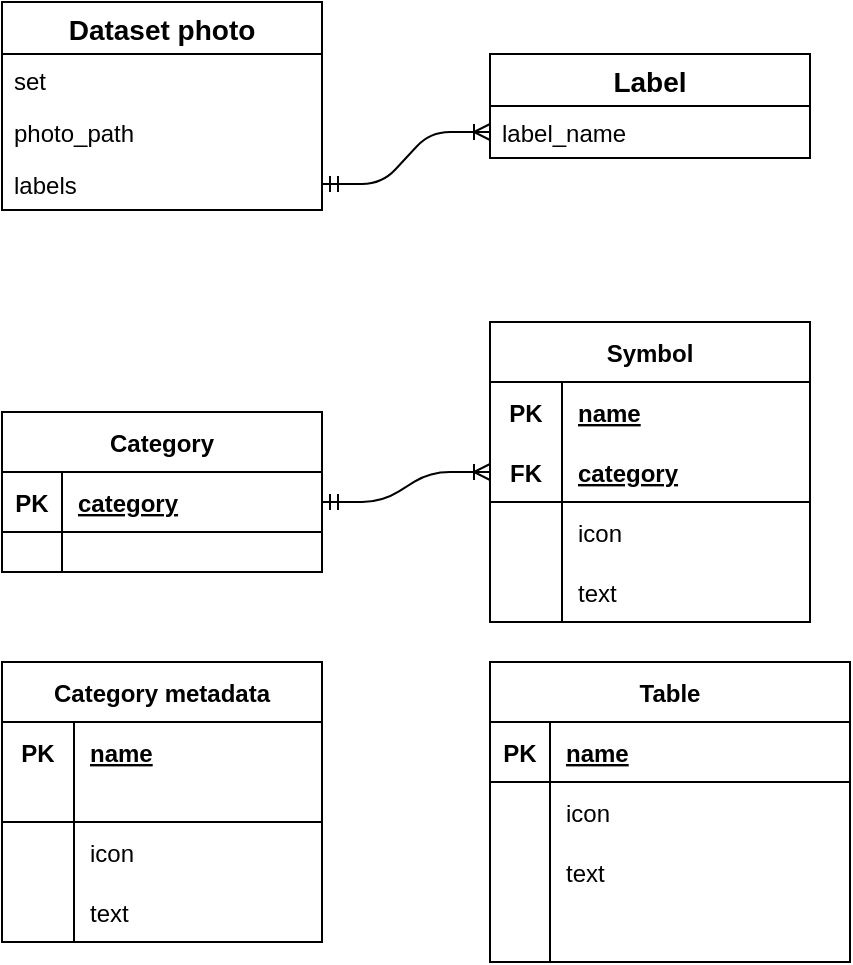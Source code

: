 <mxfile version="13.2.6"><diagram id="Rx7N6zidjXxfs_P0TM5f" name="Page-1"><mxGraphModel dx="1662" dy="830" grid="1" gridSize="10" guides="1" tooltips="1" connect="1" arrows="1" fold="1" page="1" pageScale="1" pageWidth="827" pageHeight="1169" math="0" shadow="0"><root><mxCell id="0"/><mxCell id="1" parent="0"/><mxCell id="H_DAZQA3-PfFQfjXanhi-14" value="" style="edgeStyle=entityRelationEdgeStyle;fontSize=12;html=1;endArrow=ERoneToMany;startArrow=ERmandOne;exitX=1;exitY=0.5;exitDx=0;exitDy=0;entryX=0;entryY=0.75;entryDx=0;entryDy=0;" parent="1" source="H_DAZQA3-PfFQfjXanhi-4" target="H_DAZQA3-PfFQfjXanhi-9" edge="1"><mxGeometry width="100" height="100" relative="1" as="geometry"><mxPoint x="320" y="120" as="sourcePoint"/><mxPoint x="310" y="190" as="targetPoint"/></mxGeometry></mxCell><mxCell id="H_DAZQA3-PfFQfjXanhi-1" value="Dataset photo" style="swimlane;fontStyle=1;childLayout=stackLayout;horizontal=1;startSize=26;horizontalStack=0;resizeParent=1;resizeParentMax=0;resizeLast=0;collapsible=1;marginBottom=0;align=center;fontSize=14;" parent="1" vertex="1"><mxGeometry x="90" y="60" width="160" height="104" as="geometry"/></mxCell><mxCell id="H_DAZQA3-PfFQfjXanhi-2" value="set" style="text;strokeColor=none;fillColor=none;spacingLeft=4;spacingRight=4;overflow=hidden;rotatable=0;points=[[0,0.5],[1,0.5]];portConstraint=eastwest;fontSize=12;" parent="H_DAZQA3-PfFQfjXanhi-1" vertex="1"><mxGeometry y="26" width="160" height="26" as="geometry"/></mxCell><mxCell id="H_DAZQA3-PfFQfjXanhi-3" value="photo_path" style="text;strokeColor=none;fillColor=none;spacingLeft=4;spacingRight=4;overflow=hidden;rotatable=0;points=[[0,0.5],[1,0.5]];portConstraint=eastwest;fontSize=12;" parent="H_DAZQA3-PfFQfjXanhi-1" vertex="1"><mxGeometry y="52" width="160" height="26" as="geometry"/></mxCell><mxCell id="H_DAZQA3-PfFQfjXanhi-4" value="labels" style="text;strokeColor=none;fillColor=none;spacingLeft=4;spacingRight=4;overflow=hidden;rotatable=0;points=[[0,0.5],[1,0.5]];portConstraint=eastwest;fontSize=12;" parent="H_DAZQA3-PfFQfjXanhi-1" vertex="1"><mxGeometry y="78" width="160" height="26" as="geometry"/></mxCell><mxCell id="H_DAZQA3-PfFQfjXanhi-9" value="Label" style="swimlane;fontStyle=1;childLayout=stackLayout;horizontal=1;startSize=26;horizontalStack=0;resizeParent=1;resizeParentMax=0;resizeLast=0;collapsible=1;marginBottom=0;align=center;fontSize=14;" parent="1" vertex="1"><mxGeometry x="334" y="86" width="160" height="52" as="geometry"/></mxCell><mxCell id="H_DAZQA3-PfFQfjXanhi-10" value="label_name" style="text;strokeColor=none;fillColor=none;spacingLeft=4;spacingRight=4;overflow=hidden;rotatable=0;points=[[0,0.5],[1,0.5]];portConstraint=eastwest;fontSize=12;" parent="H_DAZQA3-PfFQfjXanhi-9" vertex="1"><mxGeometry y="26" width="160" height="26" as="geometry"/></mxCell><mxCell id="H_DAZQA3-PfFQfjXanhi-65" value="" style="edgeStyle=entityRelationEdgeStyle;fontSize=12;html=1;endArrow=ERoneToMany;startArrow=ERmandOne;exitX=1;exitY=0.5;exitDx=0;exitDy=0;entryX=0;entryY=0.5;entryDx=0;entryDy=0;" parent="1" source="H_DAZQA3-PfFQfjXanhi-17" target="H_DAZQA3-PfFQfjXanhi-47" edge="1"><mxGeometry width="100" height="100" relative="1" as="geometry"><mxPoint x="250" y="151" as="sourcePoint"/><mxPoint x="334" y="125" as="targetPoint"/></mxGeometry></mxCell><mxCell id="H_DAZQA3-PfFQfjXanhi-16" value="Category" style="shape=table;startSize=30;container=1;collapsible=1;childLayout=tableLayout;fixedRows=1;rowLines=0;fontStyle=1;align=center;resizeLast=1;" parent="1" vertex="1"><mxGeometry x="90" y="265" width="160" height="80" as="geometry"/></mxCell><mxCell id="H_DAZQA3-PfFQfjXanhi-17" value="" style="shape=partialRectangle;collapsible=0;dropTarget=0;pointerEvents=0;fillColor=none;top=0;left=0;bottom=1;right=0;points=[[0,0.5],[1,0.5]];portConstraint=eastwest;" parent="H_DAZQA3-PfFQfjXanhi-16" vertex="1"><mxGeometry y="30" width="160" height="30" as="geometry"/></mxCell><mxCell id="H_DAZQA3-PfFQfjXanhi-18" value="PK" style="shape=partialRectangle;connectable=0;fillColor=none;top=0;left=0;bottom=0;right=0;fontStyle=1;overflow=hidden;" parent="H_DAZQA3-PfFQfjXanhi-17" vertex="1"><mxGeometry width="30" height="30" as="geometry"/></mxCell><mxCell id="H_DAZQA3-PfFQfjXanhi-19" value="category" style="shape=partialRectangle;connectable=0;fillColor=none;top=0;left=0;bottom=0;right=0;align=left;spacingLeft=6;fontStyle=5;overflow=hidden;" parent="H_DAZQA3-PfFQfjXanhi-17" vertex="1"><mxGeometry x="30" width="130" height="30" as="geometry"/></mxCell><mxCell id="H_DAZQA3-PfFQfjXanhi-23" value="" style="shape=partialRectangle;collapsible=0;dropTarget=0;pointerEvents=0;fillColor=none;top=0;left=0;bottom=0;right=0;points=[[0,0.5],[1,0.5]];portConstraint=eastwest;" parent="H_DAZQA3-PfFQfjXanhi-16" vertex="1"><mxGeometry y="60" width="160" height="20" as="geometry"/></mxCell><mxCell id="H_DAZQA3-PfFQfjXanhi-24" value="" style="shape=partialRectangle;connectable=0;fillColor=none;top=0;left=0;bottom=0;right=0;editable=1;overflow=hidden;" parent="H_DAZQA3-PfFQfjXanhi-23" vertex="1"><mxGeometry width="30" height="20" as="geometry"/></mxCell><mxCell id="H_DAZQA3-PfFQfjXanhi-25" value="" style="shape=partialRectangle;connectable=0;fillColor=none;top=0;left=0;bottom=0;right=0;align=left;spacingLeft=6;overflow=hidden;" parent="H_DAZQA3-PfFQfjXanhi-23" vertex="1"><mxGeometry x="30" width="130" height="20" as="geometry"/></mxCell><mxCell id="H_DAZQA3-PfFQfjXanhi-43" value="Symbol" style="shape=table;startSize=30;container=1;collapsible=1;childLayout=tableLayout;fixedRows=1;rowLines=0;fontStyle=1;align=center;resizeLast=1;" parent="1" vertex="1"><mxGeometry x="334" y="220" width="160" height="150" as="geometry"/></mxCell><mxCell id="H_DAZQA3-PfFQfjXanhi-44" value="" style="shape=partialRectangle;collapsible=0;dropTarget=0;pointerEvents=0;fillColor=none;top=0;left=0;bottom=0;right=0;points=[[0,0.5],[1,0.5]];portConstraint=eastwest;" parent="H_DAZQA3-PfFQfjXanhi-43" vertex="1"><mxGeometry y="30" width="160" height="30" as="geometry"/></mxCell><mxCell id="H_DAZQA3-PfFQfjXanhi-45" value="PK" style="shape=partialRectangle;connectable=0;fillColor=none;top=0;left=0;bottom=0;right=0;fontStyle=1;overflow=hidden;" parent="H_DAZQA3-PfFQfjXanhi-44" vertex="1"><mxGeometry width="36" height="30" as="geometry"/></mxCell><mxCell id="H_DAZQA3-PfFQfjXanhi-46" value="name" style="shape=partialRectangle;connectable=0;fillColor=none;top=0;left=0;bottom=0;right=0;align=left;spacingLeft=6;fontStyle=5;overflow=hidden;" parent="H_DAZQA3-PfFQfjXanhi-44" vertex="1"><mxGeometry x="36" width="124" height="30" as="geometry"/></mxCell><mxCell id="H_DAZQA3-PfFQfjXanhi-47" value="" style="shape=partialRectangle;collapsible=0;dropTarget=0;pointerEvents=0;fillColor=none;top=0;left=0;bottom=1;right=0;points=[[0,0.5],[1,0.5]];portConstraint=eastwest;" parent="H_DAZQA3-PfFQfjXanhi-43" vertex="1"><mxGeometry y="60" width="160" height="30" as="geometry"/></mxCell><mxCell id="H_DAZQA3-PfFQfjXanhi-48" value="FK" style="shape=partialRectangle;connectable=0;fillColor=none;top=0;left=0;bottom=0;right=0;fontStyle=1;overflow=hidden;" parent="H_DAZQA3-PfFQfjXanhi-47" vertex="1"><mxGeometry width="36" height="30" as="geometry"/></mxCell><mxCell id="H_DAZQA3-PfFQfjXanhi-49" value="category" style="shape=partialRectangle;connectable=0;fillColor=none;top=0;left=0;bottom=0;right=0;align=left;spacingLeft=6;fontStyle=5;overflow=hidden;" parent="H_DAZQA3-PfFQfjXanhi-47" vertex="1"><mxGeometry x="36" width="124" height="30" as="geometry"/></mxCell><mxCell id="H_DAZQA3-PfFQfjXanhi-50" value="" style="shape=partialRectangle;collapsible=0;dropTarget=0;pointerEvents=0;fillColor=none;top=0;left=0;bottom=0;right=0;points=[[0,0.5],[1,0.5]];portConstraint=eastwest;" parent="H_DAZQA3-PfFQfjXanhi-43" vertex="1"><mxGeometry y="90" width="160" height="30" as="geometry"/></mxCell><mxCell id="H_DAZQA3-PfFQfjXanhi-51" value="" style="shape=partialRectangle;connectable=0;fillColor=none;top=0;left=0;bottom=0;right=0;editable=1;overflow=hidden;" parent="H_DAZQA3-PfFQfjXanhi-50" vertex="1"><mxGeometry width="36" height="30" as="geometry"/></mxCell><mxCell id="H_DAZQA3-PfFQfjXanhi-52" value="icon" style="shape=partialRectangle;connectable=0;fillColor=none;top=0;left=0;bottom=0;right=0;align=left;spacingLeft=6;overflow=hidden;" parent="H_DAZQA3-PfFQfjXanhi-50" vertex="1"><mxGeometry x="36" width="124" height="30" as="geometry"/></mxCell><mxCell id="H_DAZQA3-PfFQfjXanhi-53" value="" style="shape=partialRectangle;collapsible=0;dropTarget=0;pointerEvents=0;fillColor=none;top=0;left=0;bottom=0;right=0;points=[[0,0.5],[1,0.5]];portConstraint=eastwest;" parent="H_DAZQA3-PfFQfjXanhi-43" vertex="1"><mxGeometry y="120" width="160" height="30" as="geometry"/></mxCell><mxCell id="H_DAZQA3-PfFQfjXanhi-54" value="" style="shape=partialRectangle;connectable=0;fillColor=none;top=0;left=0;bottom=0;right=0;editable=1;overflow=hidden;" parent="H_DAZQA3-PfFQfjXanhi-53" vertex="1"><mxGeometry width="36" height="30" as="geometry"/></mxCell><mxCell id="H_DAZQA3-PfFQfjXanhi-55" value="text" style="shape=partialRectangle;connectable=0;fillColor=none;top=0;left=0;bottom=0;right=0;align=left;spacingLeft=6;overflow=hidden;" parent="H_DAZQA3-PfFQfjXanhi-53" vertex="1"><mxGeometry x="36" width="124" height="30" as="geometry"/></mxCell><mxCell id="H_DAZQA3-PfFQfjXanhi-107" value="Table" style="shape=table;startSize=30;container=1;collapsible=1;childLayout=tableLayout;fixedRows=1;rowLines=0;fontStyle=1;align=center;resizeLast=1;" parent="1" vertex="1"><mxGeometry x="334" y="390" width="180" height="150" as="geometry"/></mxCell><mxCell id="H_DAZQA3-PfFQfjXanhi-108" value="" style="shape=partialRectangle;collapsible=0;dropTarget=0;pointerEvents=0;fillColor=none;top=0;left=0;bottom=1;right=0;points=[[0,0.5],[1,0.5]];portConstraint=eastwest;" parent="H_DAZQA3-PfFQfjXanhi-107" vertex="1"><mxGeometry y="30" width="180" height="30" as="geometry"/></mxCell><mxCell id="H_DAZQA3-PfFQfjXanhi-109" value="PK" style="shape=partialRectangle;connectable=0;fillColor=none;top=0;left=0;bottom=0;right=0;fontStyle=1;overflow=hidden;" parent="H_DAZQA3-PfFQfjXanhi-108" vertex="1"><mxGeometry width="30" height="30" as="geometry"/></mxCell><mxCell id="H_DAZQA3-PfFQfjXanhi-110" value="name" style="shape=partialRectangle;connectable=0;fillColor=none;top=0;left=0;bottom=0;right=0;align=left;spacingLeft=6;fontStyle=5;overflow=hidden;" parent="H_DAZQA3-PfFQfjXanhi-108" vertex="1"><mxGeometry x="30" width="150" height="30" as="geometry"/></mxCell><mxCell id="H_DAZQA3-PfFQfjXanhi-111" value="" style="shape=partialRectangle;collapsible=0;dropTarget=0;pointerEvents=0;fillColor=none;top=0;left=0;bottom=0;right=0;points=[[0,0.5],[1,0.5]];portConstraint=eastwest;" parent="H_DAZQA3-PfFQfjXanhi-107" vertex="1"><mxGeometry y="60" width="180" height="30" as="geometry"/></mxCell><mxCell id="H_DAZQA3-PfFQfjXanhi-112" value="" style="shape=partialRectangle;connectable=0;fillColor=none;top=0;left=0;bottom=0;right=0;editable=1;overflow=hidden;" parent="H_DAZQA3-PfFQfjXanhi-111" vertex="1"><mxGeometry width="30" height="30" as="geometry"/></mxCell><mxCell id="H_DAZQA3-PfFQfjXanhi-113" value="icon" style="shape=partialRectangle;connectable=0;fillColor=none;top=0;left=0;bottom=0;right=0;align=left;spacingLeft=6;overflow=hidden;" parent="H_DAZQA3-PfFQfjXanhi-111" vertex="1"><mxGeometry x="30" width="150" height="30" as="geometry"/></mxCell><mxCell id="H_DAZQA3-PfFQfjXanhi-114" value="" style="shape=partialRectangle;collapsible=0;dropTarget=0;pointerEvents=0;fillColor=none;top=0;left=0;bottom=0;right=0;points=[[0,0.5],[1,0.5]];portConstraint=eastwest;" parent="H_DAZQA3-PfFQfjXanhi-107" vertex="1"><mxGeometry y="90" width="180" height="30" as="geometry"/></mxCell><mxCell id="H_DAZQA3-PfFQfjXanhi-115" value="" style="shape=partialRectangle;connectable=0;fillColor=none;top=0;left=0;bottom=0;right=0;editable=1;overflow=hidden;" parent="H_DAZQA3-PfFQfjXanhi-114" vertex="1"><mxGeometry width="30" height="30" as="geometry"/></mxCell><mxCell id="H_DAZQA3-PfFQfjXanhi-116" value="text" style="shape=partialRectangle;connectable=0;fillColor=none;top=0;left=0;bottom=0;right=0;align=left;spacingLeft=6;overflow=hidden;" parent="H_DAZQA3-PfFQfjXanhi-114" vertex="1"><mxGeometry x="30" width="150" height="30" as="geometry"/></mxCell><mxCell id="H_DAZQA3-PfFQfjXanhi-117" value="" style="shape=partialRectangle;collapsible=0;dropTarget=0;pointerEvents=0;fillColor=none;top=0;left=0;bottom=0;right=0;points=[[0,0.5],[1,0.5]];portConstraint=eastwest;" parent="H_DAZQA3-PfFQfjXanhi-107" vertex="1"><mxGeometry y="120" width="180" height="30" as="geometry"/></mxCell><mxCell id="H_DAZQA3-PfFQfjXanhi-118" value="" style="shape=partialRectangle;connectable=0;fillColor=none;top=0;left=0;bottom=0;right=0;editable=1;overflow=hidden;" parent="H_DAZQA3-PfFQfjXanhi-117" vertex="1"><mxGeometry width="30" height="30" as="geometry"/></mxCell><mxCell id="H_DAZQA3-PfFQfjXanhi-119" value="" style="shape=partialRectangle;connectable=0;fillColor=none;top=0;left=0;bottom=0;right=0;align=left;spacingLeft=6;overflow=hidden;" parent="H_DAZQA3-PfFQfjXanhi-117" vertex="1"><mxGeometry x="30" width="150" height="30" as="geometry"/></mxCell><mxCell id="H_DAZQA3-PfFQfjXanhi-94" value="Category metadata" style="shape=table;startSize=30;container=1;collapsible=1;childLayout=tableLayout;fixedRows=1;rowLines=0;fontStyle=1;align=center;resizeLast=1;" parent="1" vertex="1"><mxGeometry x="90" y="390" width="160" height="140" as="geometry"/></mxCell><mxCell id="H_DAZQA3-PfFQfjXanhi-95" value="" style="shape=partialRectangle;collapsible=0;dropTarget=0;pointerEvents=0;fillColor=none;top=0;left=0;bottom=0;right=0;points=[[0,0.5],[1,0.5]];portConstraint=eastwest;" parent="H_DAZQA3-PfFQfjXanhi-94" vertex="1"><mxGeometry y="30" width="160" height="30" as="geometry"/></mxCell><mxCell id="H_DAZQA3-PfFQfjXanhi-96" value="PK" style="shape=partialRectangle;connectable=0;fillColor=none;top=0;left=0;bottom=0;right=0;fontStyle=1;overflow=hidden;" parent="H_DAZQA3-PfFQfjXanhi-95" vertex="1"><mxGeometry width="36" height="30" as="geometry"/></mxCell><mxCell id="H_DAZQA3-PfFQfjXanhi-97" value="name" style="shape=partialRectangle;connectable=0;fillColor=none;top=0;left=0;bottom=0;right=0;align=left;spacingLeft=6;fontStyle=5;overflow=hidden;" parent="H_DAZQA3-PfFQfjXanhi-95" vertex="1"><mxGeometry x="36" width="124" height="30" as="geometry"/></mxCell><mxCell id="H_DAZQA3-PfFQfjXanhi-98" value="" style="shape=partialRectangle;collapsible=0;dropTarget=0;pointerEvents=0;fillColor=none;top=0;left=0;bottom=1;right=0;points=[[0,0.5],[1,0.5]];portConstraint=eastwest;" parent="H_DAZQA3-PfFQfjXanhi-94" vertex="1"><mxGeometry y="60" width="160" height="20" as="geometry"/></mxCell><mxCell id="H_DAZQA3-PfFQfjXanhi-99" value="" style="shape=partialRectangle;connectable=0;fillColor=none;top=0;left=0;bottom=0;right=0;fontStyle=1;overflow=hidden;" parent="H_DAZQA3-PfFQfjXanhi-98" vertex="1"><mxGeometry width="36" height="20" as="geometry"/></mxCell><mxCell id="H_DAZQA3-PfFQfjXanhi-100" value="" style="shape=partialRectangle;connectable=0;fillColor=none;top=0;left=0;bottom=0;right=0;align=left;spacingLeft=6;fontStyle=5;overflow=hidden;" parent="H_DAZQA3-PfFQfjXanhi-98" vertex="1"><mxGeometry x="36" width="124" height="20" as="geometry"/></mxCell><mxCell id="H_DAZQA3-PfFQfjXanhi-101" value="" style="shape=partialRectangle;collapsible=0;dropTarget=0;pointerEvents=0;fillColor=none;top=0;left=0;bottom=0;right=0;points=[[0,0.5],[1,0.5]];portConstraint=eastwest;" parent="H_DAZQA3-PfFQfjXanhi-94" vertex="1"><mxGeometry y="80" width="160" height="30" as="geometry"/></mxCell><mxCell id="H_DAZQA3-PfFQfjXanhi-102" value="" style="shape=partialRectangle;connectable=0;fillColor=none;top=0;left=0;bottom=0;right=0;editable=1;overflow=hidden;" parent="H_DAZQA3-PfFQfjXanhi-101" vertex="1"><mxGeometry width="36" height="30" as="geometry"/></mxCell><mxCell id="H_DAZQA3-PfFQfjXanhi-103" value="icon" style="shape=partialRectangle;connectable=0;fillColor=none;top=0;left=0;bottom=0;right=0;align=left;spacingLeft=6;overflow=hidden;" parent="H_DAZQA3-PfFQfjXanhi-101" vertex="1"><mxGeometry x="36" width="124" height="30" as="geometry"/></mxCell><mxCell id="H_DAZQA3-PfFQfjXanhi-104" value="" style="shape=partialRectangle;collapsible=0;dropTarget=0;pointerEvents=0;fillColor=none;top=0;left=0;bottom=0;right=0;points=[[0,0.5],[1,0.5]];portConstraint=eastwest;" parent="H_DAZQA3-PfFQfjXanhi-94" vertex="1"><mxGeometry y="110" width="160" height="30" as="geometry"/></mxCell><mxCell id="H_DAZQA3-PfFQfjXanhi-105" value="" style="shape=partialRectangle;connectable=0;fillColor=none;top=0;left=0;bottom=0;right=0;editable=1;overflow=hidden;" parent="H_DAZQA3-PfFQfjXanhi-104" vertex="1"><mxGeometry width="36" height="30" as="geometry"/></mxCell><mxCell id="H_DAZQA3-PfFQfjXanhi-106" value="text" style="shape=partialRectangle;connectable=0;fillColor=none;top=0;left=0;bottom=0;right=0;align=left;spacingLeft=6;overflow=hidden;" parent="H_DAZQA3-PfFQfjXanhi-104" vertex="1"><mxGeometry x="36" width="124" height="30" as="geometry"/></mxCell></root></mxGraphModel></diagram></mxfile>